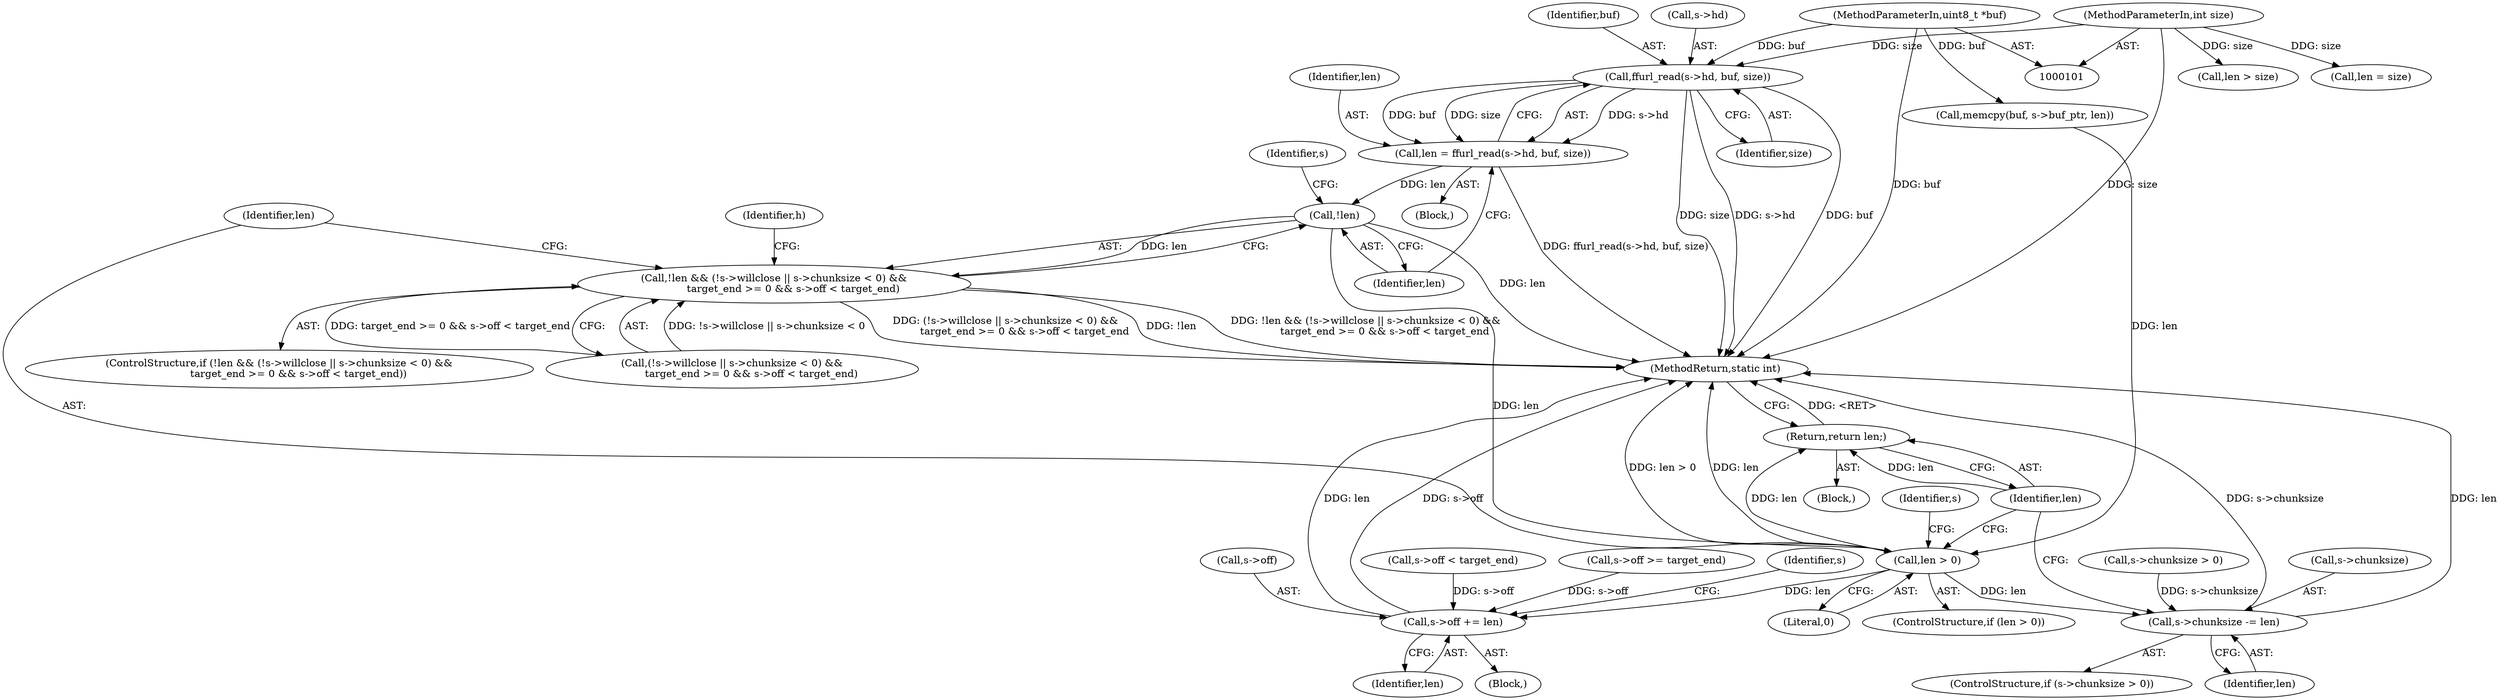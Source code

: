 digraph "0_FFmpeg_2a05c8f813de6f2278827734bf8102291e7484aa@API" {
"1000185" [label="(Call,ffurl_read(s->hd, buf, size))"];
"1000103" [label="(MethodParameterIn,uint8_t *buf)"];
"1000104" [label="(MethodParameterIn,int size)"];
"1000183" [label="(Call,len = ffurl_read(s->hd, buf, size))"];
"1000193" [label="(Call,!len)"];
"1000192" [label="(Call,!len && (!s->willclose || s->chunksize < 0) &&\n            target_end >= 0 && s->off < target_end)"];
"1000228" [label="(Call,len > 0)"];
"1000232" [label="(Call,s->off += len)"];
"1000243" [label="(Call,s->chunksize -= len)"];
"1000248" [label="(Return,return len;)"];
"1000227" [label="(ControlStructure,if (len > 0))"];
"1000238" [label="(Call,s->chunksize > 0)"];
"1000191" [label="(ControlStructure,if (!len && (!s->willclose || s->chunksize < 0) &&\n            target_end >= 0 && s->off < target_end))"];
"1000210" [label="(Call,s->off < target_end)"];
"1000104" [label="(MethodParameterIn,int size)"];
"1000217" [label="(Identifier,h)"];
"1000229" [label="(Identifier,len)"];
"1000183" [label="(Call,len = ffurl_read(s->hd, buf, size))"];
"1000195" [label="(Call,(!s->willclose || s->chunksize < 0) &&\n            target_end >= 0 && s->off < target_end)"];
"1000244" [label="(Call,s->chunksize)"];
"1000234" [label="(Identifier,s)"];
"1000193" [label="(Call,!len)"];
"1000194" [label="(Identifier,len)"];
"1000236" [label="(Identifier,len)"];
"1000176" [label="(Call,s->off >= target_end)"];
"1000146" [label="(Block,)"];
"1000228" [label="(Call,len > 0)"];
"1000250" [label="(MethodReturn,static int)"];
"1000189" [label="(Identifier,buf)"];
"1000248" [label="(Return,return len;)"];
"1000190" [label="(Identifier,size)"];
"1000249" [label="(Identifier,len)"];
"1000240" [label="(Identifier,s)"];
"1000103" [label="(MethodParameterIn,uint8_t *buf)"];
"1000199" [label="(Identifier,s)"];
"1000192" [label="(Call,!len && (!s->willclose || s->chunksize < 0) &&\n            target_end >= 0 && s->off < target_end)"];
"1000184" [label="(Identifier,len)"];
"1000231" [label="(Block,)"];
"1000185" [label="(Call,ffurl_read(s->hd, buf, size))"];
"1000233" [label="(Call,s->off)"];
"1000134" [label="(Call,memcpy(buf, s->buf_ptr, len))"];
"1000237" [label="(ControlStructure,if (s->chunksize > 0))"];
"1000128" [label="(Call,len > size)"];
"1000230" [label="(Literal,0)"];
"1000243" [label="(Call,s->chunksize -= len)"];
"1000247" [label="(Identifier,len)"];
"1000186" [label="(Call,s->hd)"];
"1000105" [label="(Block,)"];
"1000131" [label="(Call,len = size)"];
"1000232" [label="(Call,s->off += len)"];
"1000185" -> "1000183"  [label="AST: "];
"1000185" -> "1000190"  [label="CFG: "];
"1000186" -> "1000185"  [label="AST: "];
"1000189" -> "1000185"  [label="AST: "];
"1000190" -> "1000185"  [label="AST: "];
"1000183" -> "1000185"  [label="CFG: "];
"1000185" -> "1000250"  [label="DDG: size"];
"1000185" -> "1000250"  [label="DDG: s->hd"];
"1000185" -> "1000250"  [label="DDG: buf"];
"1000185" -> "1000183"  [label="DDG: s->hd"];
"1000185" -> "1000183"  [label="DDG: buf"];
"1000185" -> "1000183"  [label="DDG: size"];
"1000103" -> "1000185"  [label="DDG: buf"];
"1000104" -> "1000185"  [label="DDG: size"];
"1000103" -> "1000101"  [label="AST: "];
"1000103" -> "1000250"  [label="DDG: buf"];
"1000103" -> "1000134"  [label="DDG: buf"];
"1000104" -> "1000101"  [label="AST: "];
"1000104" -> "1000250"  [label="DDG: size"];
"1000104" -> "1000128"  [label="DDG: size"];
"1000104" -> "1000131"  [label="DDG: size"];
"1000183" -> "1000146"  [label="AST: "];
"1000184" -> "1000183"  [label="AST: "];
"1000194" -> "1000183"  [label="CFG: "];
"1000183" -> "1000250"  [label="DDG: ffurl_read(s->hd, buf, size)"];
"1000183" -> "1000193"  [label="DDG: len"];
"1000193" -> "1000192"  [label="AST: "];
"1000193" -> "1000194"  [label="CFG: "];
"1000194" -> "1000193"  [label="AST: "];
"1000199" -> "1000193"  [label="CFG: "];
"1000192" -> "1000193"  [label="CFG: "];
"1000193" -> "1000250"  [label="DDG: len"];
"1000193" -> "1000192"  [label="DDG: len"];
"1000193" -> "1000228"  [label="DDG: len"];
"1000192" -> "1000191"  [label="AST: "];
"1000192" -> "1000195"  [label="CFG: "];
"1000195" -> "1000192"  [label="AST: "];
"1000217" -> "1000192"  [label="CFG: "];
"1000229" -> "1000192"  [label="CFG: "];
"1000192" -> "1000250"  [label="DDG: (!s->willclose || s->chunksize < 0) &&\n            target_end >= 0 && s->off < target_end"];
"1000192" -> "1000250"  [label="DDG: !len"];
"1000192" -> "1000250"  [label="DDG: !len && (!s->willclose || s->chunksize < 0) &&\n            target_end >= 0 && s->off < target_end"];
"1000195" -> "1000192"  [label="DDG: !s->willclose || s->chunksize < 0"];
"1000195" -> "1000192"  [label="DDG: target_end >= 0 && s->off < target_end"];
"1000228" -> "1000227"  [label="AST: "];
"1000228" -> "1000230"  [label="CFG: "];
"1000229" -> "1000228"  [label="AST: "];
"1000230" -> "1000228"  [label="AST: "];
"1000234" -> "1000228"  [label="CFG: "];
"1000249" -> "1000228"  [label="CFG: "];
"1000228" -> "1000250"  [label="DDG: len > 0"];
"1000228" -> "1000250"  [label="DDG: len"];
"1000134" -> "1000228"  [label="DDG: len"];
"1000228" -> "1000232"  [label="DDG: len"];
"1000228" -> "1000243"  [label="DDG: len"];
"1000228" -> "1000248"  [label="DDG: len"];
"1000232" -> "1000231"  [label="AST: "];
"1000232" -> "1000236"  [label="CFG: "];
"1000233" -> "1000232"  [label="AST: "];
"1000236" -> "1000232"  [label="AST: "];
"1000240" -> "1000232"  [label="CFG: "];
"1000232" -> "1000250"  [label="DDG: len"];
"1000232" -> "1000250"  [label="DDG: s->off"];
"1000210" -> "1000232"  [label="DDG: s->off"];
"1000176" -> "1000232"  [label="DDG: s->off"];
"1000243" -> "1000237"  [label="AST: "];
"1000243" -> "1000247"  [label="CFG: "];
"1000244" -> "1000243"  [label="AST: "];
"1000247" -> "1000243"  [label="AST: "];
"1000249" -> "1000243"  [label="CFG: "];
"1000243" -> "1000250"  [label="DDG: s->chunksize"];
"1000243" -> "1000250"  [label="DDG: len"];
"1000238" -> "1000243"  [label="DDG: s->chunksize"];
"1000248" -> "1000105"  [label="AST: "];
"1000248" -> "1000249"  [label="CFG: "];
"1000249" -> "1000248"  [label="AST: "];
"1000250" -> "1000248"  [label="CFG: "];
"1000248" -> "1000250"  [label="DDG: <RET>"];
"1000249" -> "1000248"  [label="DDG: len"];
}
